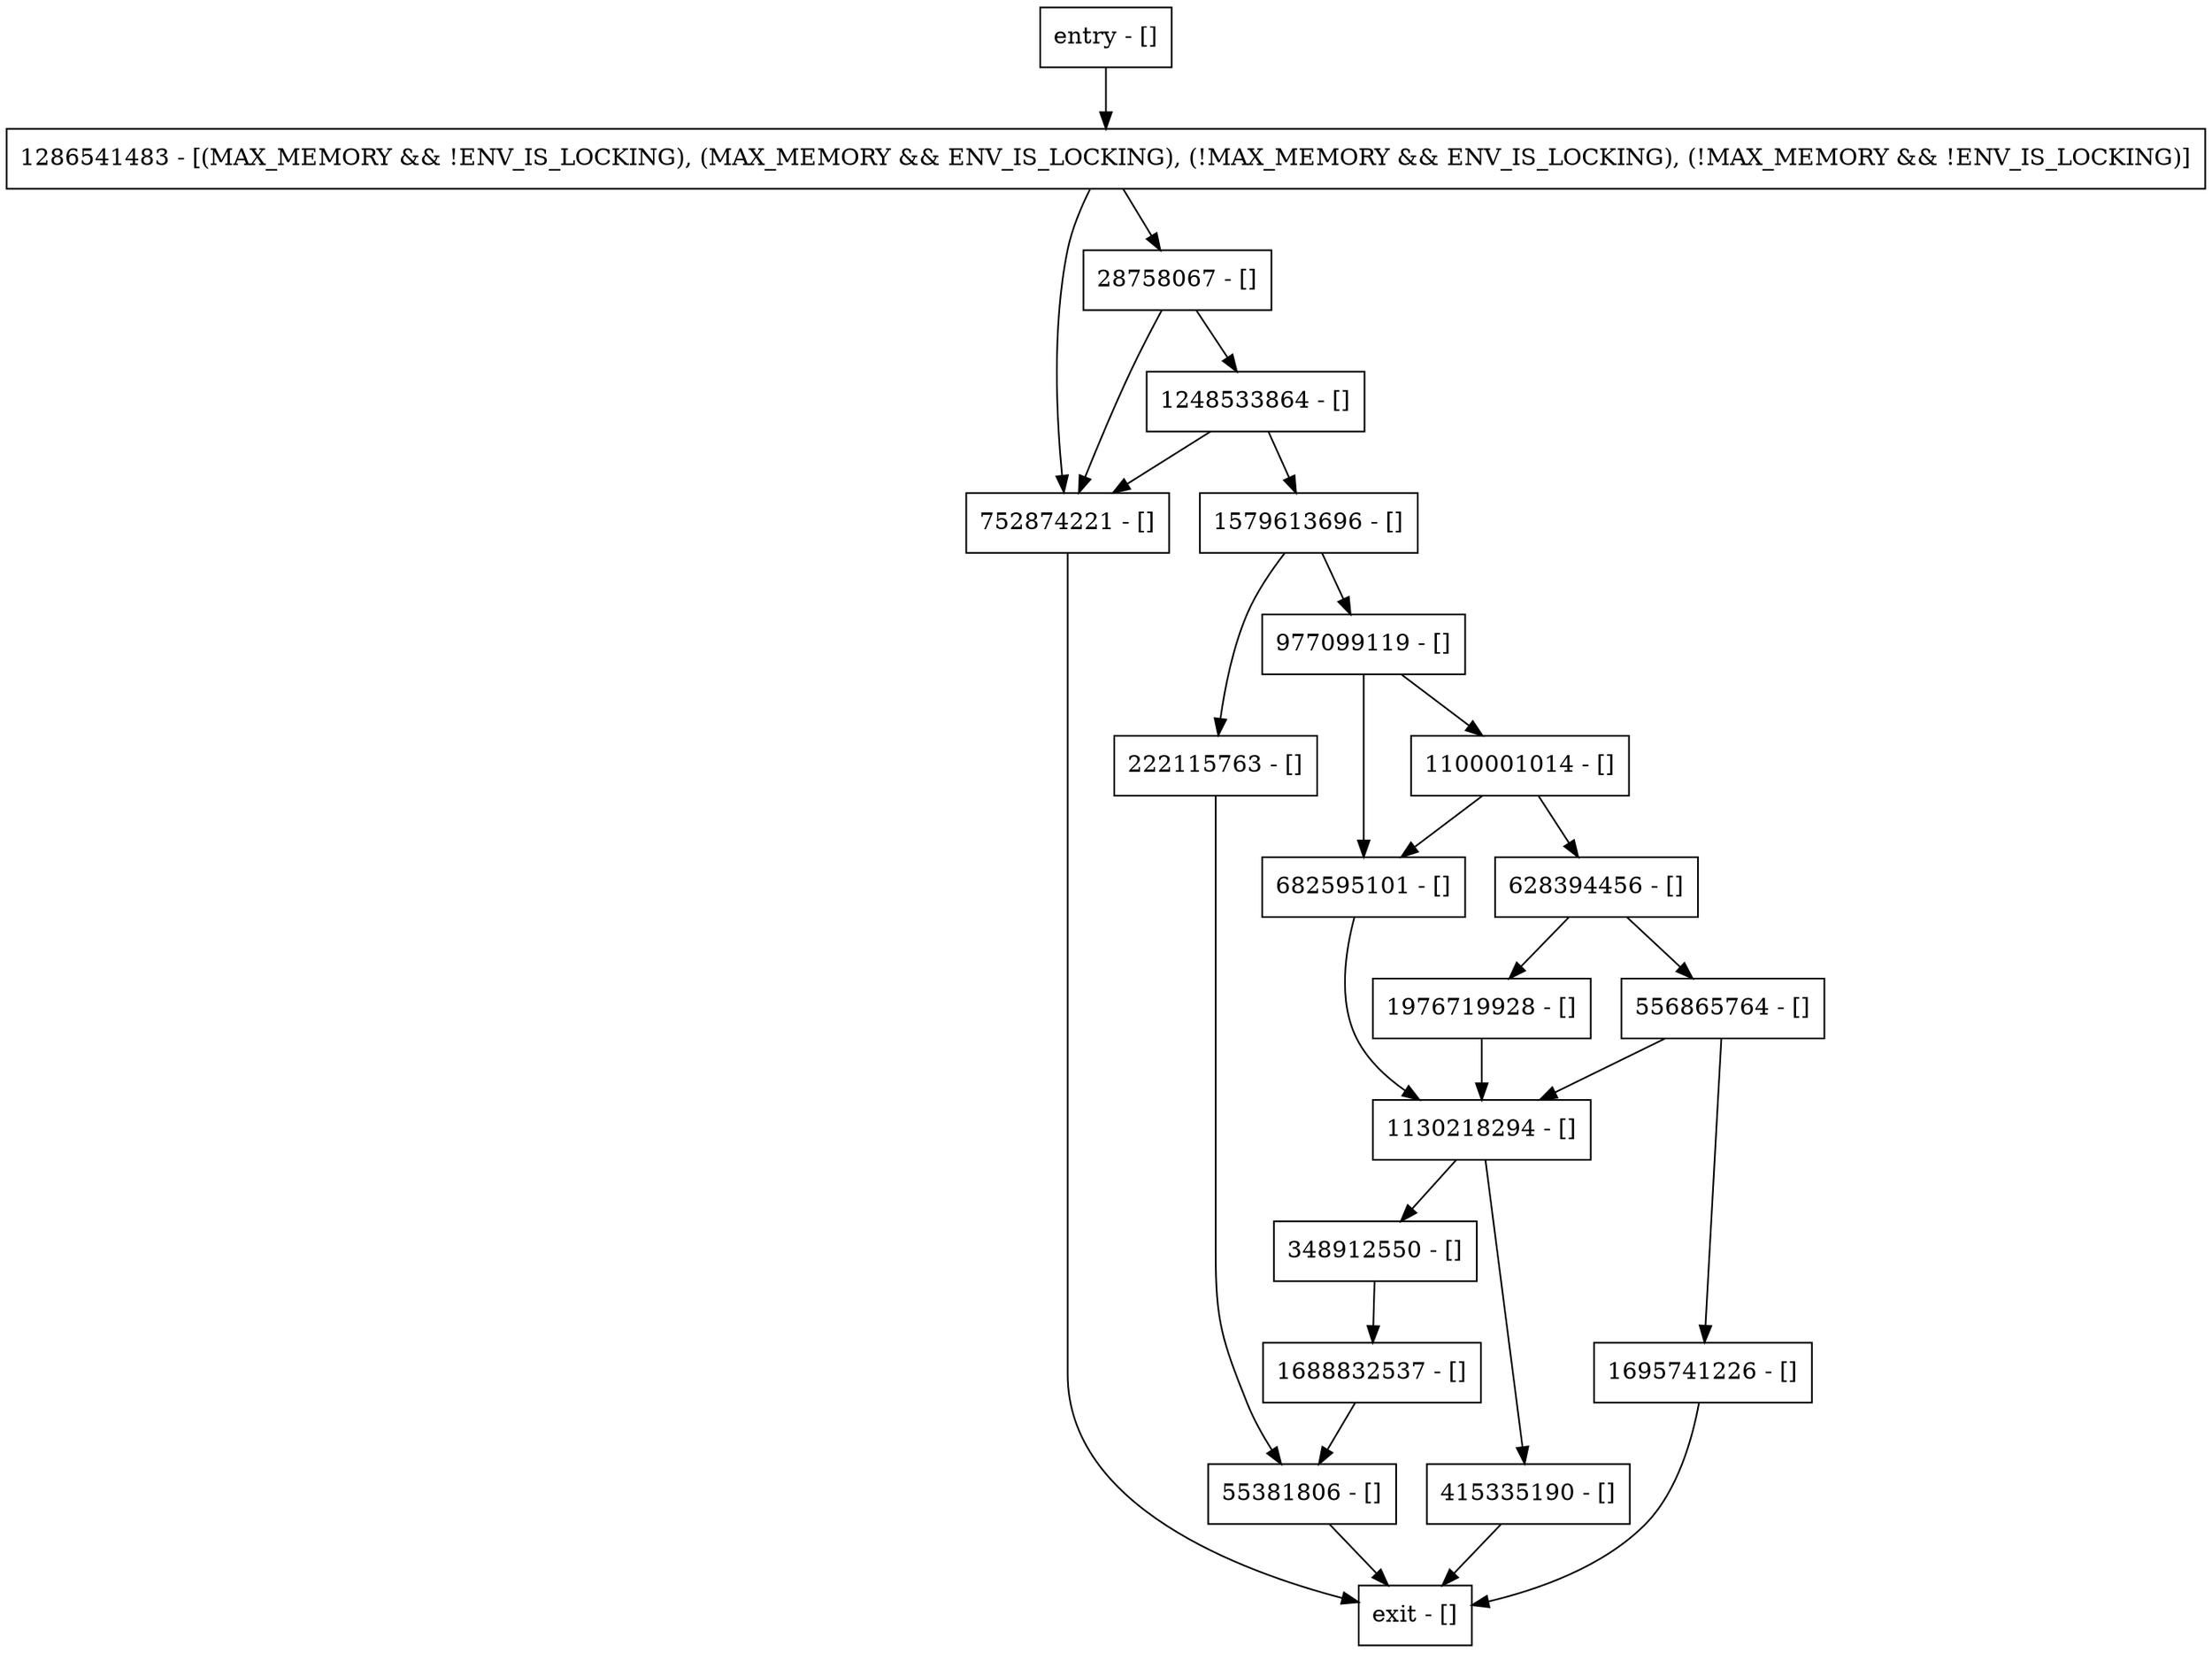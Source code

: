digraph envConfigUpdate {
node [shape=record];
1976719928 [label="1976719928 - []"];
682595101 [label="682595101 - []"];
348912550 [label="348912550 - []"];
752874221 [label="752874221 - []"];
222115763 [label="222115763 - []"];
55381806 [label="55381806 - []"];
28758067 [label="28758067 - []"];
628394456 [label="628394456 - []"];
1579613696 [label="1579613696 - []"];
1100001014 [label="1100001014 - []"];
556865764 [label="556865764 - []"];
entry [label="entry - []"];
exit [label="exit - []"];
415335190 [label="415335190 - []"];
1688832537 [label="1688832537 - []"];
977099119 [label="977099119 - []"];
1695741226 [label="1695741226 - []"];
1248533864 [label="1248533864 - []"];
1130218294 [label="1130218294 - []"];
1286541483 [label="1286541483 - [(MAX_MEMORY && !ENV_IS_LOCKING), (MAX_MEMORY && ENV_IS_LOCKING), (!MAX_MEMORY && ENV_IS_LOCKING), (!MAX_MEMORY && !ENV_IS_LOCKING)]"];
entry;
exit;
1976719928 -> 1130218294;
682595101 -> 1130218294;
348912550 -> 1688832537;
752874221 -> exit;
222115763 -> 55381806;
55381806 -> exit;
28758067 -> 752874221;
28758067 -> 1248533864;
628394456 -> 1976719928;
628394456 -> 556865764;
1579613696 -> 977099119;
1579613696 -> 222115763;
1100001014 -> 682595101;
1100001014 -> 628394456;
556865764 -> 1695741226;
556865764 -> 1130218294;
entry -> 1286541483;
415335190 -> exit;
1688832537 -> 55381806;
977099119 -> 682595101;
977099119 -> 1100001014;
1695741226 -> exit;
1248533864 -> 752874221;
1248533864 -> 1579613696;
1130218294 -> 415335190;
1130218294 -> 348912550;
1286541483 -> 752874221;
1286541483 -> 28758067;
}
